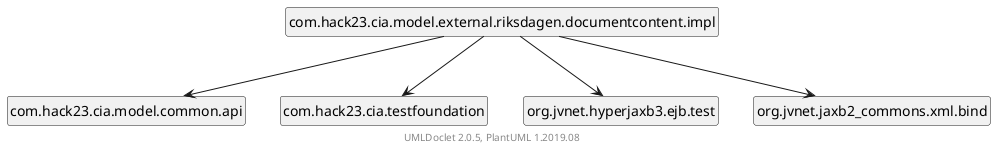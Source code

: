 @startuml
    set namespaceSeparator none
    hide circle
    hide empty fields
    hide empty methods

    com.hack23.cia.model.external.riksdagen.documentcontent.impl --> com.hack23.cia.model.common.api
    com.hack23.cia.model.external.riksdagen.documentcontent.impl --> com.hack23.cia.testfoundation
    com.hack23.cia.model.external.riksdagen.documentcontent.impl --> org.jvnet.hyperjaxb3.ejb.test
    com.hack23.cia.model.external.riksdagen.documentcontent.impl --> org.jvnet.jaxb2_commons.xml.bind

    ' Package links
    class "com.hack23.cia.model.external.riksdagen.documentcontent.impl" [[com/hack23/cia/model/external/riksdagen/documentcontent/impl/package-summary.html]] {
    }

    center footer UMLDoclet 2.0.5, PlantUML 1.2019.08
@enduml
